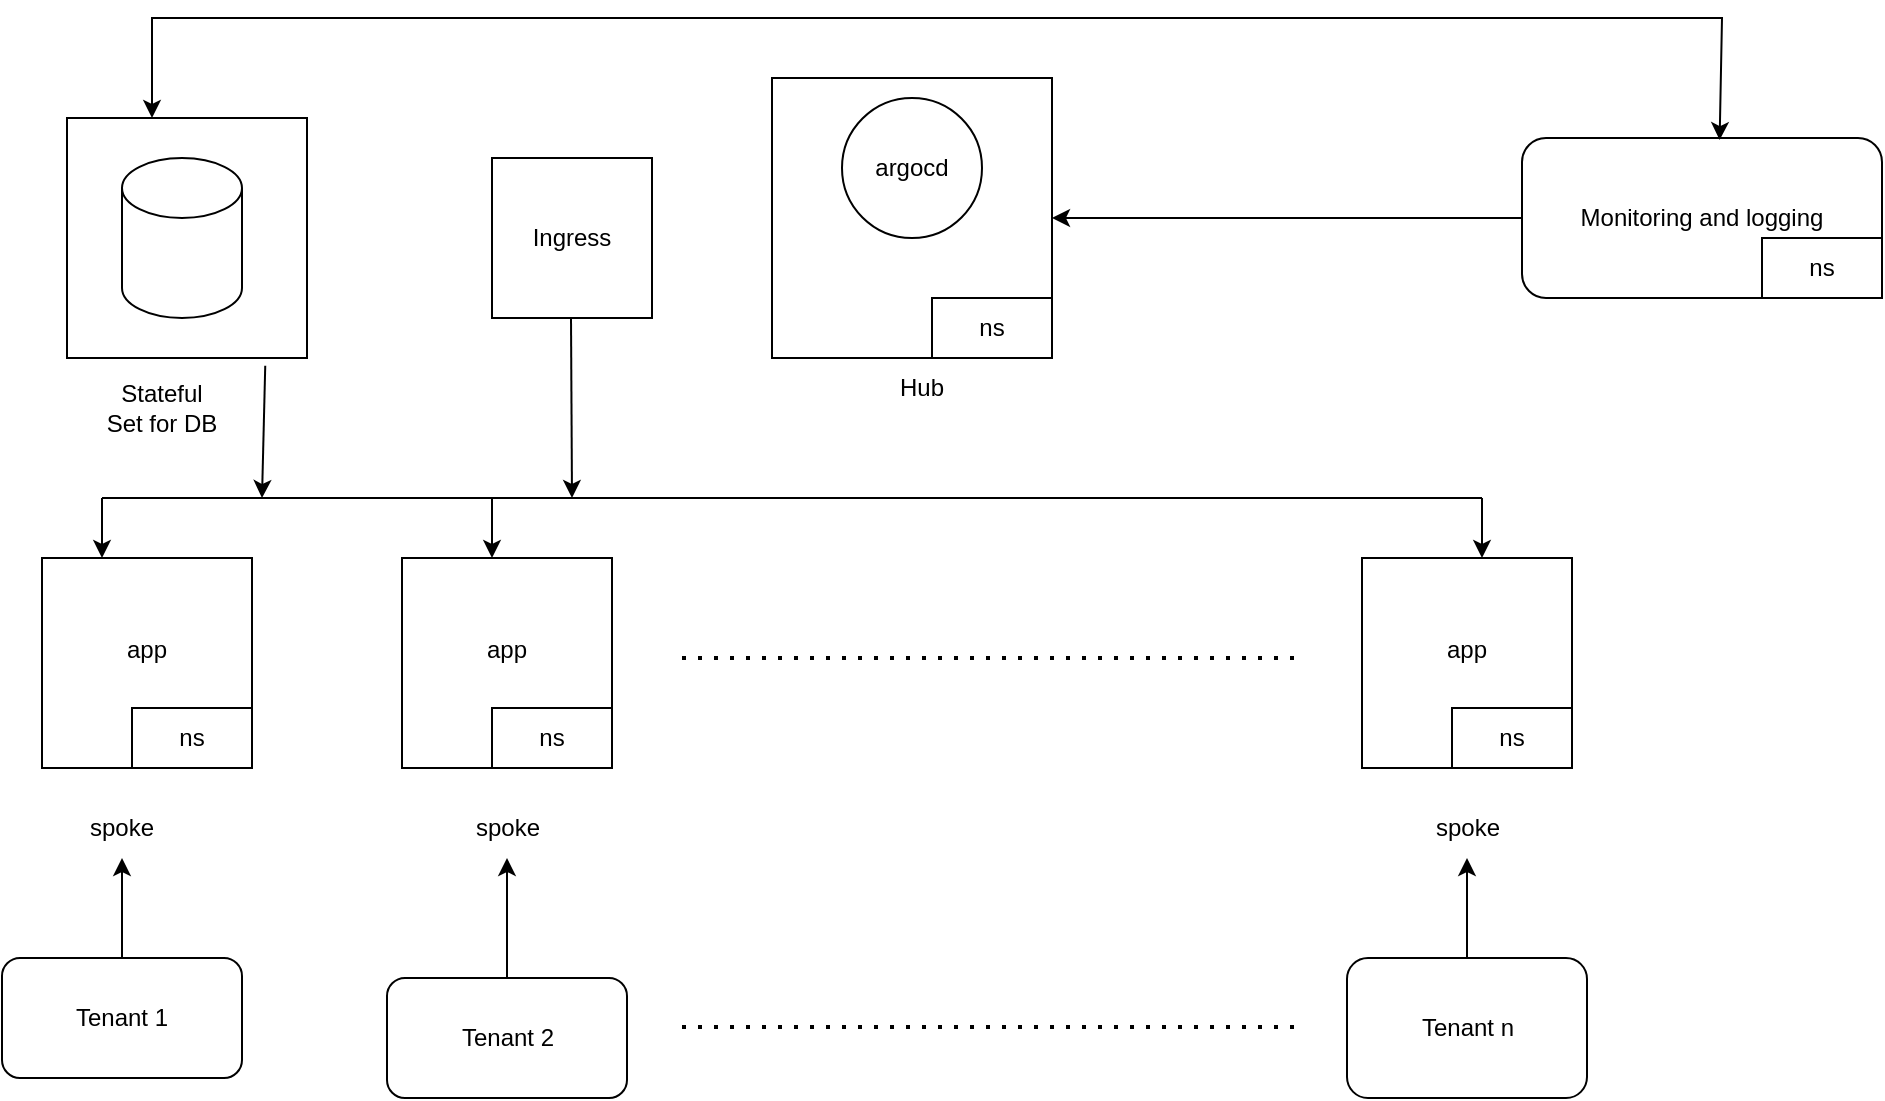 <mxfile version="26.2.13">
  <diagram name="Page-1" id="sF0ofpWr8CGY15hyAE6l">
    <mxGraphModel dx="1044" dy="562" grid="1" gridSize="10" guides="1" tooltips="1" connect="1" arrows="1" fold="1" page="1" pageScale="1" pageWidth="1100" pageHeight="850" math="0" shadow="0">
      <root>
        <mxCell id="0" />
        <mxCell id="1" parent="0" />
        <mxCell id="YgsIUFnuYaH-n-QrTtp9-1" value="" style="whiteSpace=wrap;html=1;aspect=fixed;" vertex="1" parent="1">
          <mxGeometry x="445" y="130" width="140" height="140" as="geometry" />
        </mxCell>
        <mxCell id="YgsIUFnuYaH-n-QrTtp9-2" value="argocd" style="ellipse;whiteSpace=wrap;html=1;aspect=fixed;" vertex="1" parent="1">
          <mxGeometry x="480" y="140" width="70" height="70" as="geometry" />
        </mxCell>
        <mxCell id="YgsIUFnuYaH-n-QrTtp9-4" value="ns" style="rounded=0;whiteSpace=wrap;html=1;" vertex="1" parent="1">
          <mxGeometry x="525" y="240" width="60" height="30" as="geometry" />
        </mxCell>
        <mxCell id="YgsIUFnuYaH-n-QrTtp9-6" value="app&lt;div&gt;&lt;br&gt;&lt;/div&gt;" style="whiteSpace=wrap;html=1;aspect=fixed;" vertex="1" parent="1">
          <mxGeometry x="80" y="370" width="105" height="105" as="geometry" />
        </mxCell>
        <mxCell id="YgsIUFnuYaH-n-QrTtp9-7" value="app&lt;div&gt;&lt;br&gt;&lt;/div&gt;" style="whiteSpace=wrap;html=1;aspect=fixed;" vertex="1" parent="1">
          <mxGeometry x="260" y="370" width="105" height="105" as="geometry" />
        </mxCell>
        <mxCell id="YgsIUFnuYaH-n-QrTtp9-14" value="app&lt;div&gt;&lt;br&gt;&lt;/div&gt;" style="whiteSpace=wrap;html=1;aspect=fixed;" vertex="1" parent="1">
          <mxGeometry x="740" y="370" width="105" height="105" as="geometry" />
        </mxCell>
        <mxCell id="YgsIUFnuYaH-n-QrTtp9-15" value="spoke" style="text;html=1;align=center;verticalAlign=middle;whiteSpace=wrap;rounded=0;" vertex="1" parent="1">
          <mxGeometry x="90" y="490" width="60" height="30" as="geometry" />
        </mxCell>
        <mxCell id="YgsIUFnuYaH-n-QrTtp9-16" value="spoke" style="text;html=1;align=center;verticalAlign=middle;whiteSpace=wrap;rounded=0;" vertex="1" parent="1">
          <mxGeometry x="762.5" y="490" width="60" height="30" as="geometry" />
        </mxCell>
        <mxCell id="YgsIUFnuYaH-n-QrTtp9-17" value="spoke" style="text;html=1;align=center;verticalAlign=middle;whiteSpace=wrap;rounded=0;" vertex="1" parent="1">
          <mxGeometry x="282.5" y="490" width="60" height="30" as="geometry" />
        </mxCell>
        <mxCell id="YgsIUFnuYaH-n-QrTtp9-24" style="edgeStyle=orthogonalEdgeStyle;rounded=0;orthogonalLoop=1;jettySize=auto;html=1;exitX=0.5;exitY=0;exitDx=0;exitDy=0;entryX=0.5;entryY=1;entryDx=0;entryDy=0;" edge="1" parent="1" source="YgsIUFnuYaH-n-QrTtp9-20" target="YgsIUFnuYaH-n-QrTtp9-15">
          <mxGeometry relative="1" as="geometry" />
        </mxCell>
        <mxCell id="YgsIUFnuYaH-n-QrTtp9-20" value="Tenant 1" style="rounded=1;whiteSpace=wrap;html=1;" vertex="1" parent="1">
          <mxGeometry x="60" y="570" width="120" height="60" as="geometry" />
        </mxCell>
        <mxCell id="YgsIUFnuYaH-n-QrTtp9-25" style="edgeStyle=orthogonalEdgeStyle;rounded=0;orthogonalLoop=1;jettySize=auto;html=1;exitX=0.5;exitY=0;exitDx=0;exitDy=0;" edge="1" parent="1" source="YgsIUFnuYaH-n-QrTtp9-21" target="YgsIUFnuYaH-n-QrTtp9-17">
          <mxGeometry relative="1" as="geometry" />
        </mxCell>
        <mxCell id="YgsIUFnuYaH-n-QrTtp9-21" value="Tenant 2" style="rounded=1;whiteSpace=wrap;html=1;" vertex="1" parent="1">
          <mxGeometry x="252.5" y="580" width="120" height="60" as="geometry" />
        </mxCell>
        <mxCell id="YgsIUFnuYaH-n-QrTtp9-26" style="edgeStyle=orthogonalEdgeStyle;rounded=0;orthogonalLoop=1;jettySize=auto;html=1;entryX=0.5;entryY=1;entryDx=0;entryDy=0;" edge="1" parent="1" source="YgsIUFnuYaH-n-QrTtp9-22" target="YgsIUFnuYaH-n-QrTtp9-16">
          <mxGeometry relative="1" as="geometry" />
        </mxCell>
        <mxCell id="YgsIUFnuYaH-n-QrTtp9-22" value="Tenant n" style="rounded=1;whiteSpace=wrap;html=1;" vertex="1" parent="1">
          <mxGeometry x="732.5" y="570" width="120" height="70" as="geometry" />
        </mxCell>
        <mxCell id="YgsIUFnuYaH-n-QrTtp9-23" value="Hub" style="text;html=1;align=center;verticalAlign=middle;whiteSpace=wrap;rounded=0;" vertex="1" parent="1">
          <mxGeometry x="490" y="270" width="60" height="30" as="geometry" />
        </mxCell>
        <mxCell id="YgsIUFnuYaH-n-QrTtp9-28" style="edgeStyle=orthogonalEdgeStyle;rounded=0;orthogonalLoop=1;jettySize=auto;html=1;entryX=1;entryY=0.5;entryDx=0;entryDy=0;" edge="1" parent="1" source="YgsIUFnuYaH-n-QrTtp9-27" target="YgsIUFnuYaH-n-QrTtp9-1">
          <mxGeometry relative="1" as="geometry" />
        </mxCell>
        <mxCell id="YgsIUFnuYaH-n-QrTtp9-27" value="Monitoring and logging" style="rounded=1;whiteSpace=wrap;html=1;" vertex="1" parent="1">
          <mxGeometry x="820" y="160" width="180" height="80" as="geometry" />
        </mxCell>
        <mxCell id="YgsIUFnuYaH-n-QrTtp9-29" value="ns" style="rounded=0;whiteSpace=wrap;html=1;" vertex="1" parent="1">
          <mxGeometry x="305" y="445" width="60" height="30" as="geometry" />
        </mxCell>
        <mxCell id="YgsIUFnuYaH-n-QrTtp9-30" value="ns" style="rounded=0;whiteSpace=wrap;html=1;" vertex="1" parent="1">
          <mxGeometry x="125" y="445" width="60" height="30" as="geometry" />
        </mxCell>
        <mxCell id="YgsIUFnuYaH-n-QrTtp9-32" value="ns" style="rounded=0;whiteSpace=wrap;html=1;" vertex="1" parent="1">
          <mxGeometry x="785" y="445" width="60" height="30" as="geometry" />
        </mxCell>
        <mxCell id="YgsIUFnuYaH-n-QrTtp9-33" value="ns" style="rounded=0;whiteSpace=wrap;html=1;" vertex="1" parent="1">
          <mxGeometry x="940" y="210" width="60" height="30" as="geometry" />
        </mxCell>
        <mxCell id="YgsIUFnuYaH-n-QrTtp9-34" value="" style="whiteSpace=wrap;html=1;aspect=fixed;" vertex="1" parent="1">
          <mxGeometry x="92.5" y="150" width="120" height="120" as="geometry" />
        </mxCell>
        <mxCell id="YgsIUFnuYaH-n-QrTtp9-35" style="edgeStyle=orthogonalEdgeStyle;rounded=0;orthogonalLoop=1;jettySize=auto;html=1;exitX=0.5;exitY=1;exitDx=0;exitDy=0;" edge="1" parent="1" source="YgsIUFnuYaH-n-QrTtp9-33" target="YgsIUFnuYaH-n-QrTtp9-33">
          <mxGeometry relative="1" as="geometry" />
        </mxCell>
        <mxCell id="YgsIUFnuYaH-n-QrTtp9-36" value="" style="shape=cylinder3;whiteSpace=wrap;html=1;boundedLbl=1;backgroundOutline=1;size=15;" vertex="1" parent="1">
          <mxGeometry x="120" y="170" width="60" height="80" as="geometry" />
        </mxCell>
        <mxCell id="YgsIUFnuYaH-n-QrTtp9-37" value="Stateful Set for DB" style="text;html=1;align=center;verticalAlign=middle;whiteSpace=wrap;rounded=0;" vertex="1" parent="1">
          <mxGeometry x="110" y="280" width="60" height="30" as="geometry" />
        </mxCell>
        <mxCell id="YgsIUFnuYaH-n-QrTtp9-43" value="" style="endArrow=none;html=1;rounded=0;" edge="1" parent="1">
          <mxGeometry width="50" height="50" relative="1" as="geometry">
            <mxPoint x="110" y="340" as="sourcePoint" />
            <mxPoint x="800" y="340" as="targetPoint" />
          </mxGeometry>
        </mxCell>
        <mxCell id="YgsIUFnuYaH-n-QrTtp9-44" value="" style="endArrow=classic;html=1;rounded=0;" edge="1" parent="1">
          <mxGeometry width="50" height="50" relative="1" as="geometry">
            <mxPoint x="110" y="340" as="sourcePoint" />
            <mxPoint x="110" y="370" as="targetPoint" />
          </mxGeometry>
        </mxCell>
        <mxCell id="YgsIUFnuYaH-n-QrTtp9-45" value="" style="endArrow=classic;html=1;rounded=0;" edge="1" parent="1">
          <mxGeometry width="50" height="50" relative="1" as="geometry">
            <mxPoint x="305" y="340" as="sourcePoint" />
            <mxPoint x="305" y="370" as="targetPoint" />
            <Array as="points" />
          </mxGeometry>
        </mxCell>
        <mxCell id="YgsIUFnuYaH-n-QrTtp9-46" value="" style="endArrow=classic;html=1;rounded=0;" edge="1" parent="1">
          <mxGeometry width="50" height="50" relative="1" as="geometry">
            <mxPoint x="800" y="340" as="sourcePoint" />
            <mxPoint x="800" y="370" as="targetPoint" />
            <Array as="points" />
          </mxGeometry>
        </mxCell>
        <mxCell id="YgsIUFnuYaH-n-QrTtp9-47" value="" style="endArrow=classic;html=1;rounded=0;exitX=0.826;exitY=1.032;exitDx=0;exitDy=0;exitPerimeter=0;" edge="1" parent="1" source="YgsIUFnuYaH-n-QrTtp9-34">
          <mxGeometry width="50" height="50" relative="1" as="geometry">
            <mxPoint x="190" y="230" as="sourcePoint" />
            <mxPoint x="190" y="340" as="targetPoint" />
          </mxGeometry>
        </mxCell>
        <mxCell id="YgsIUFnuYaH-n-QrTtp9-48" value="Ingress" style="whiteSpace=wrap;html=1;aspect=fixed;" vertex="1" parent="1">
          <mxGeometry x="305" y="170" width="80" height="80" as="geometry" />
        </mxCell>
        <mxCell id="YgsIUFnuYaH-n-QrTtp9-49" value="" style="endArrow=classic;html=1;rounded=0;" edge="1" parent="1">
          <mxGeometry width="50" height="50" relative="1" as="geometry">
            <mxPoint x="344.5" y="250" as="sourcePoint" />
            <mxPoint x="345" y="340" as="targetPoint" />
          </mxGeometry>
        </mxCell>
        <mxCell id="YgsIUFnuYaH-n-QrTtp9-53" value="" style="endArrow=classic;startArrow=classic;html=1;rounded=0;entryX=0.549;entryY=0.013;entryDx=0;entryDy=0;entryPerimeter=0;" edge="1" parent="1" target="YgsIUFnuYaH-n-QrTtp9-27">
          <mxGeometry width="50" height="50" relative="1" as="geometry">
            <mxPoint x="135" y="150" as="sourcePoint" />
            <mxPoint x="920" y="100" as="targetPoint" />
            <Array as="points">
              <mxPoint x="135" y="100" />
              <mxPoint x="920" y="100" />
            </Array>
          </mxGeometry>
        </mxCell>
        <mxCell id="YgsIUFnuYaH-n-QrTtp9-54" value="" style="endArrow=none;dashed=1;html=1;dashPattern=1 3;strokeWidth=2;rounded=0;" edge="1" parent="1">
          <mxGeometry width="50" height="50" relative="1" as="geometry">
            <mxPoint x="400" y="420" as="sourcePoint" />
            <mxPoint x="710" y="420" as="targetPoint" />
          </mxGeometry>
        </mxCell>
        <mxCell id="YgsIUFnuYaH-n-QrTtp9-55" value="" style="endArrow=none;dashed=1;html=1;dashPattern=1 3;strokeWidth=2;rounded=0;" edge="1" parent="1">
          <mxGeometry width="50" height="50" relative="1" as="geometry">
            <mxPoint x="400" y="604.5" as="sourcePoint" />
            <mxPoint x="710" y="604.5" as="targetPoint" />
          </mxGeometry>
        </mxCell>
      </root>
    </mxGraphModel>
  </diagram>
</mxfile>

